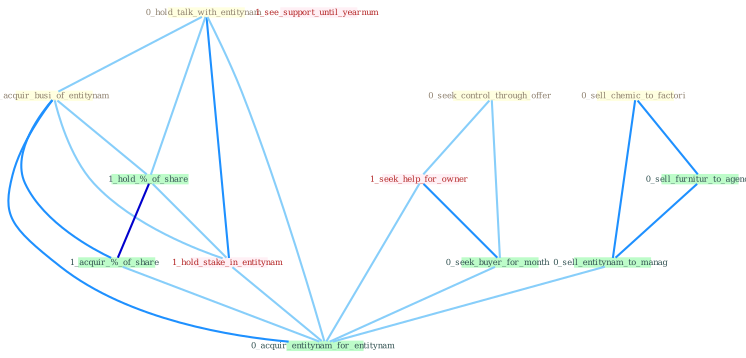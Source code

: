 Graph G{ 
    node
    [shape=polygon,style=filled,width=.5,height=.06,color="#BDFCC9",fixedsize=true,fontsize=4,
    fontcolor="#2f4f4f"];
    {node
    [color="#ffffe0", fontcolor="#8b7d6b"] "0_sell_chemic_to_factori " "0_hold_talk_with_entitynam " "0_seek_control_through_offer " "1_acquir_busi_of_entitynam "}
{node [color="#fff0f5", fontcolor="#b22222"] "1_hold_stake_in_entitynam " "1_seek_help_for_owner " "1_see_support_until_yearnum "}
edge [color="#B0E2FF"];

	"0_sell_chemic_to_factori " -- "0_sell_furnitur_to_agenc " [w="2", color="#1e90ff" , len=0.8];
	"0_sell_chemic_to_factori " -- "0_sell_entitynam_to_manag " [w="2", color="#1e90ff" , len=0.8];
	"0_hold_talk_with_entitynam " -- "1_acquir_busi_of_entitynam " [w="1", color="#87cefa" ];
	"0_hold_talk_with_entitynam " -- "1_hold_%_of_share " [w="1", color="#87cefa" ];
	"0_hold_talk_with_entitynam " -- "1_hold_stake_in_entitynam " [w="2", color="#1e90ff" , len=0.8];
	"0_hold_talk_with_entitynam " -- "0_acquir_entitynam_for_entitynam " [w="1", color="#87cefa" ];
	"0_seek_control_through_offer " -- "1_seek_help_for_owner " [w="1", color="#87cefa" ];
	"0_seek_control_through_offer " -- "0_seek_buyer_for_month " [w="1", color="#87cefa" ];
	"1_acquir_busi_of_entitynam " -- "1_hold_%_of_share " [w="1", color="#87cefa" ];
	"1_acquir_busi_of_entitynam " -- "1_hold_stake_in_entitynam " [w="1", color="#87cefa" ];
	"1_acquir_busi_of_entitynam " -- "1_acquir_%_of_share " [w="2", color="#1e90ff" , len=0.8];
	"1_acquir_busi_of_entitynam " -- "0_acquir_entitynam_for_entitynam " [w="2", color="#1e90ff" , len=0.8];
	"1_hold_%_of_share " -- "1_hold_stake_in_entitynam " [w="1", color="#87cefa" ];
	"1_hold_%_of_share " -- "1_acquir_%_of_share " [w="3", color="#0000cd" , len=0.6];
	"1_hold_stake_in_entitynam " -- "0_acquir_entitynam_for_entitynam " [w="1", color="#87cefa" ];
	"1_seek_help_for_owner " -- "0_seek_buyer_for_month " [w="2", color="#1e90ff" , len=0.8];
	"1_seek_help_for_owner " -- "0_acquir_entitynam_for_entitynam " [w="1", color="#87cefa" ];
	"0_seek_buyer_for_month " -- "0_acquir_entitynam_for_entitynam " [w="1", color="#87cefa" ];
	"1_acquir_%_of_share " -- "0_acquir_entitynam_for_entitynam " [w="1", color="#87cefa" ];
	"0_sell_furnitur_to_agenc " -- "0_sell_entitynam_to_manag " [w="2", color="#1e90ff" , len=0.8];
	"0_sell_entitynam_to_manag " -- "0_acquir_entitynam_for_entitynam " [w="1", color="#87cefa" ];
}
